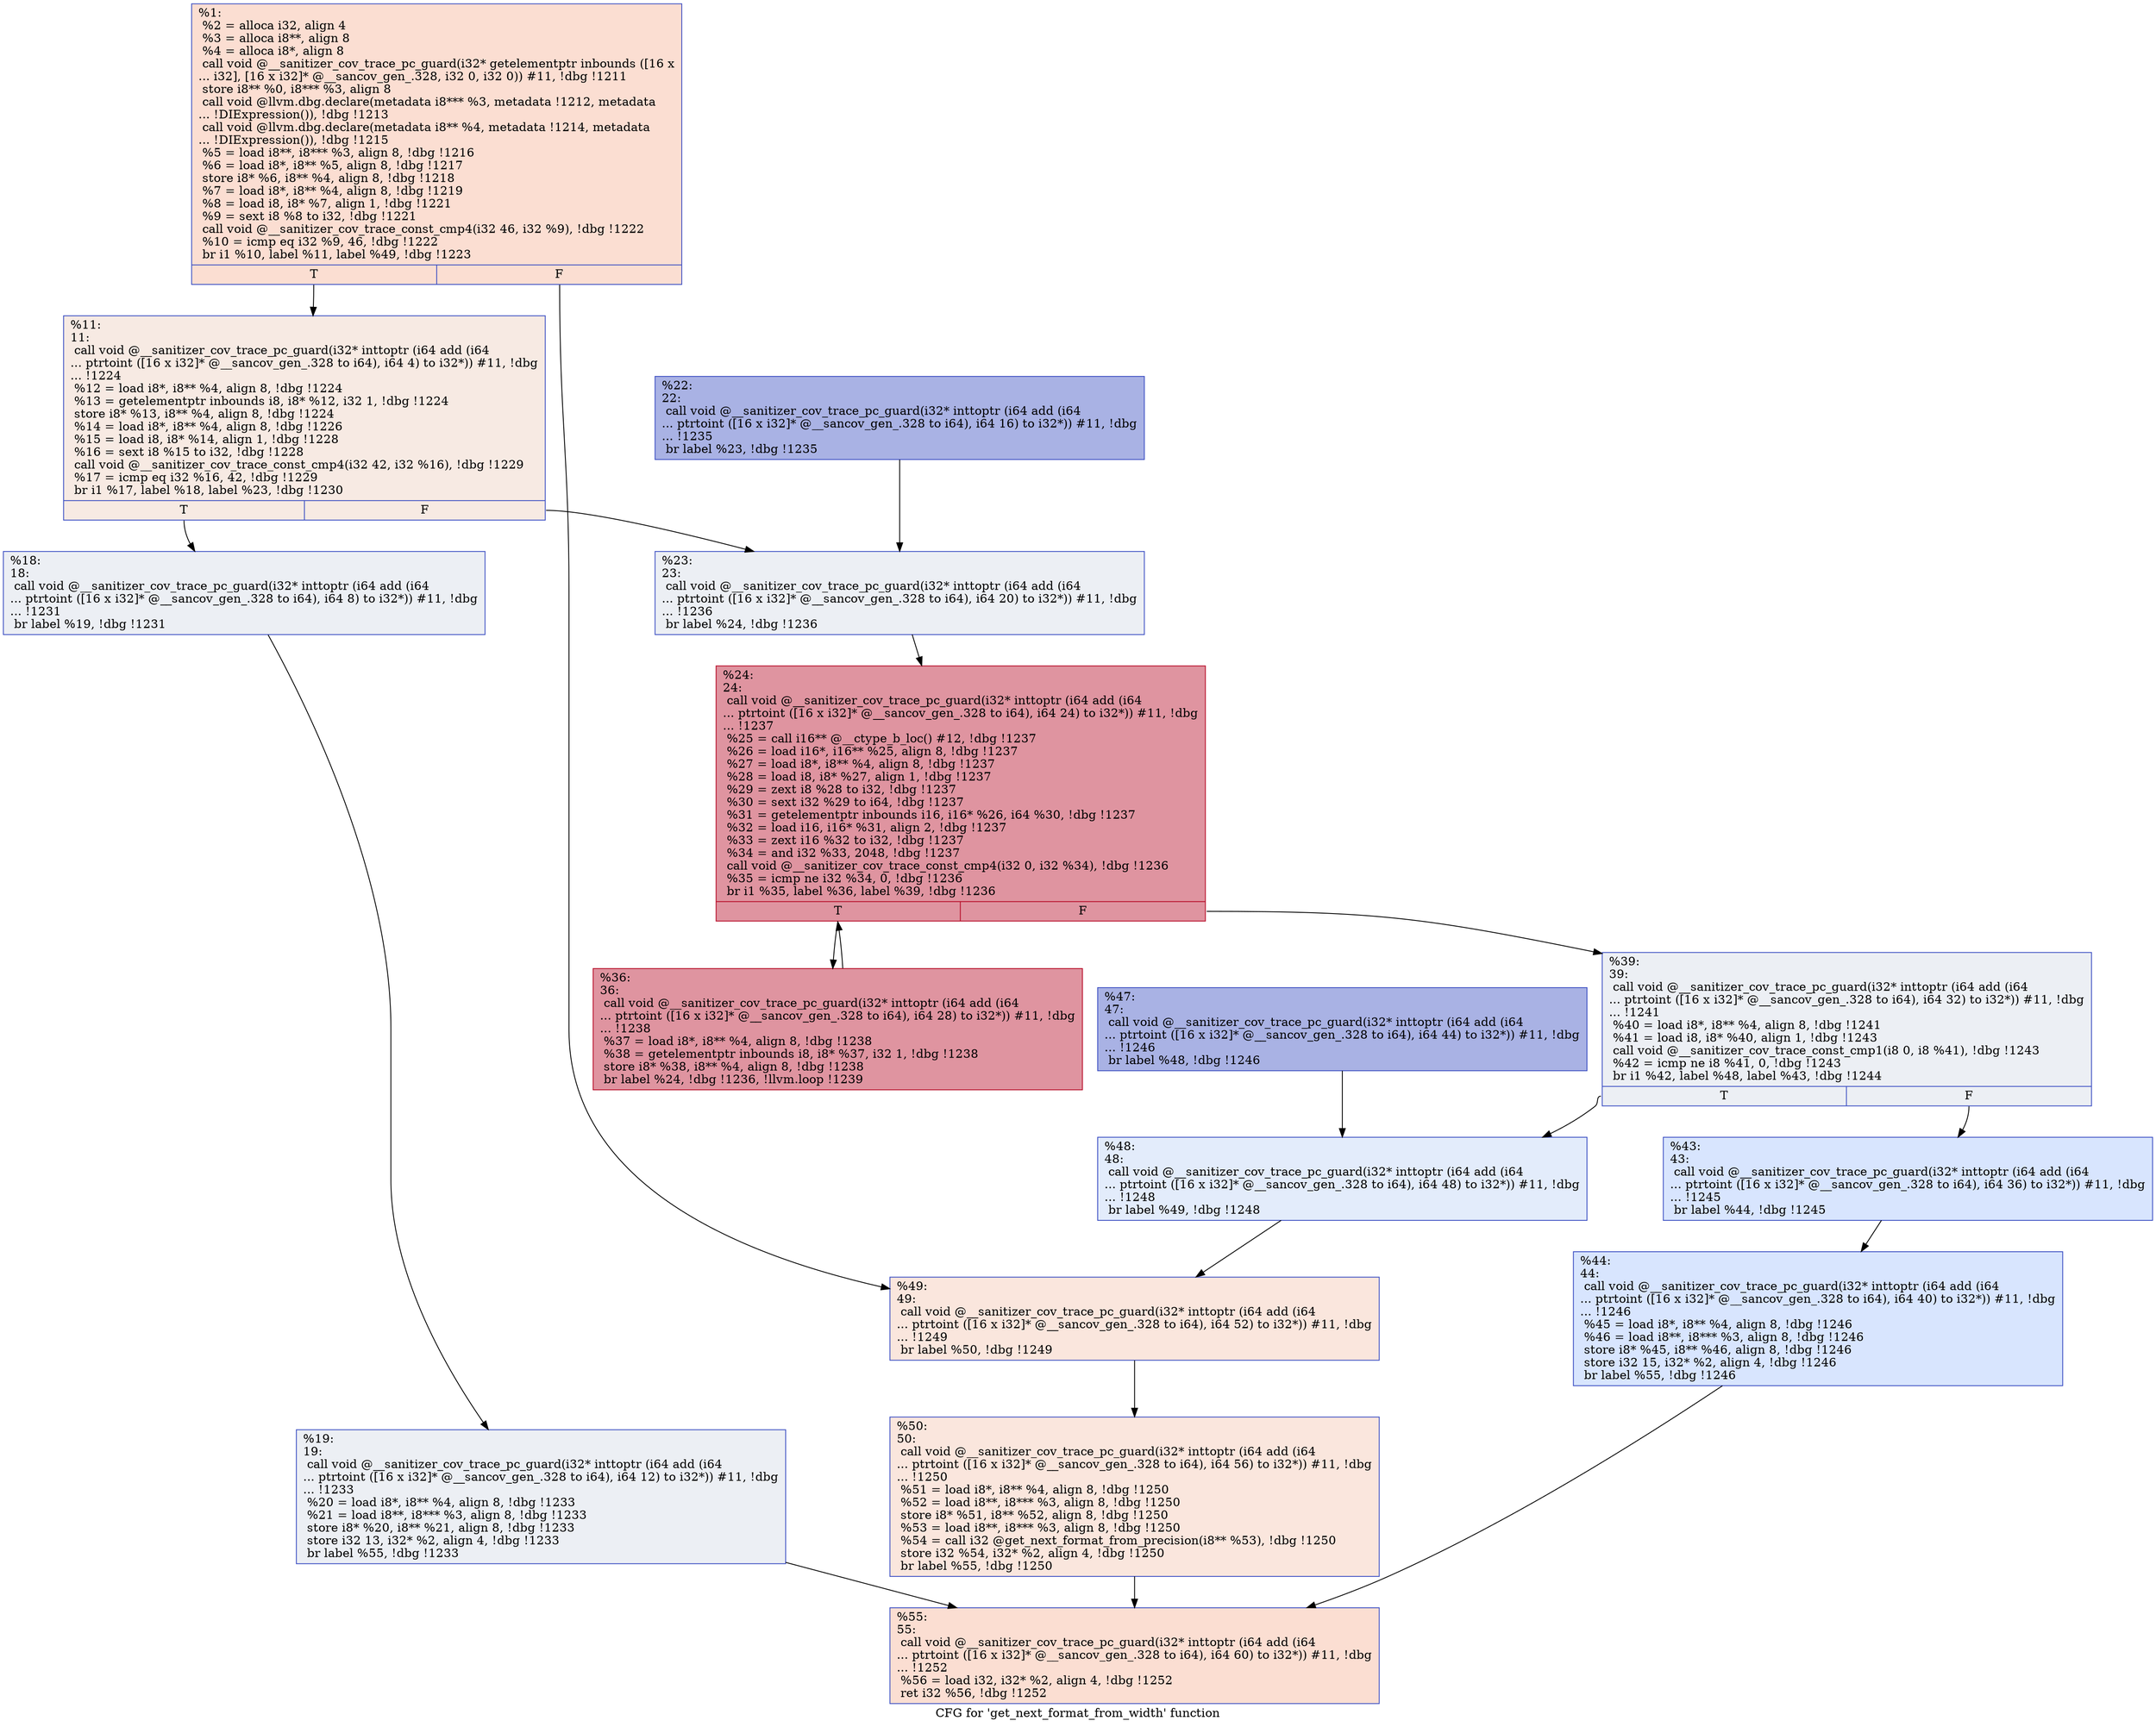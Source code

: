 digraph "CFG for 'get_next_format_from_width' function" {
	label="CFG for 'get_next_format_from_width' function";

	Node0x5555560041d0 [shape=record,color="#3d50c3ff", style=filled, fillcolor="#f7b59970",label="{%1:\l  %2 = alloca i32, align 4\l  %3 = alloca i8**, align 8\l  %4 = alloca i8*, align 8\l  call void @__sanitizer_cov_trace_pc_guard(i32* getelementptr inbounds ([16 x\l... i32], [16 x i32]* @__sancov_gen_.328, i32 0, i32 0)) #11, !dbg !1211\l  store i8** %0, i8*** %3, align 8\l  call void @llvm.dbg.declare(metadata i8*** %3, metadata !1212, metadata\l... !DIExpression()), !dbg !1213\l  call void @llvm.dbg.declare(metadata i8** %4, metadata !1214, metadata\l... !DIExpression()), !dbg !1215\l  %5 = load i8**, i8*** %3, align 8, !dbg !1216\l  %6 = load i8*, i8** %5, align 8, !dbg !1217\l  store i8* %6, i8** %4, align 8, !dbg !1218\l  %7 = load i8*, i8** %4, align 8, !dbg !1219\l  %8 = load i8, i8* %7, align 1, !dbg !1221\l  %9 = sext i8 %8 to i32, !dbg !1221\l  call void @__sanitizer_cov_trace_const_cmp4(i32 46, i32 %9), !dbg !1222\l  %10 = icmp eq i32 %9, 46, !dbg !1222\l  br i1 %10, label %11, label %49, !dbg !1223\l|{<s0>T|<s1>F}}"];
	Node0x5555560041d0:s0 -> Node0x5555560042e0;
	Node0x5555560041d0:s1 -> Node0x5555560046a0;
	Node0x5555560042e0 [shape=record,color="#3d50c3ff", style=filled, fillcolor="#eed0c070",label="{%11:\l11:                                               \l  call void @__sanitizer_cov_trace_pc_guard(i32* inttoptr (i64 add (i64\l... ptrtoint ([16 x i32]* @__sancov_gen_.328 to i64), i64 4) to i32*)) #11, !dbg\l... !1224\l  %12 = load i8*, i8** %4, align 8, !dbg !1224\l  %13 = getelementptr inbounds i8, i8* %12, i32 1, !dbg !1224\l  store i8* %13, i8** %4, align 8, !dbg !1224\l  %14 = load i8*, i8** %4, align 8, !dbg !1226\l  %15 = load i8, i8* %14, align 1, !dbg !1228\l  %16 = sext i8 %15 to i32, !dbg !1228\l  call void @__sanitizer_cov_trace_const_cmp4(i32 42, i32 %16), !dbg !1229\l  %17 = icmp eq i32 %16, 42, !dbg !1229\l  br i1 %17, label %18, label %23, !dbg !1230\l|{<s0>T|<s1>F}}"];
	Node0x5555560042e0:s0 -> Node0x555556004330;
	Node0x5555560042e0:s1 -> Node0x555556004420;
	Node0x555556004330 [shape=record,color="#3d50c3ff", style=filled, fillcolor="#d4dbe670",label="{%18:\l18:                                               \l  call void @__sanitizer_cov_trace_pc_guard(i32* inttoptr (i64 add (i64\l... ptrtoint ([16 x i32]* @__sancov_gen_.328 to i64), i64 8) to i32*)) #11, !dbg\l... !1231\l  br label %19, !dbg !1231\l}"];
	Node0x555556004330 -> Node0x555556004380;
	Node0x555556004380 [shape=record,color="#3d50c3ff", style=filled, fillcolor="#d4dbe670",label="{%19:\l19:                                               \l  call void @__sanitizer_cov_trace_pc_guard(i32* inttoptr (i64 add (i64\l... ptrtoint ([16 x i32]* @__sancov_gen_.328 to i64), i64 12) to i32*)) #11, !dbg\l... !1233\l  %20 = load i8*, i8** %4, align 8, !dbg !1233\l  %21 = load i8**, i8*** %3, align 8, !dbg !1233\l  store i8* %20, i8** %21, align 8, !dbg !1233\l  store i32 13, i32* %2, align 4, !dbg !1233\l  br label %55, !dbg !1233\l}"];
	Node0x555556004380 -> Node0x555556004740;
	Node0x5555560043d0 [shape=record,color="#3d50c3ff", style=filled, fillcolor="#3d50c370",label="{%22:\l22:                                               \l  call void @__sanitizer_cov_trace_pc_guard(i32* inttoptr (i64 add (i64\l... ptrtoint ([16 x i32]* @__sancov_gen_.328 to i64), i64 16) to i32*)) #11, !dbg\l... !1235\l  br label %23, !dbg !1235\l}"];
	Node0x5555560043d0 -> Node0x555556004420;
	Node0x555556004420 [shape=record,color="#3d50c3ff", style=filled, fillcolor="#d4dbe670",label="{%23:\l23:                                               \l  call void @__sanitizer_cov_trace_pc_guard(i32* inttoptr (i64 add (i64\l... ptrtoint ([16 x i32]* @__sancov_gen_.328 to i64), i64 20) to i32*)) #11, !dbg\l... !1236\l  br label %24, !dbg !1236\l}"];
	Node0x555556004420 -> Node0x555556004470;
	Node0x555556004470 [shape=record,color="#b70d28ff", style=filled, fillcolor="#b70d2870",label="{%24:\l24:                                               \l  call void @__sanitizer_cov_trace_pc_guard(i32* inttoptr (i64 add (i64\l... ptrtoint ([16 x i32]* @__sancov_gen_.328 to i64), i64 24) to i32*)) #11, !dbg\l... !1237\l  %25 = call i16** @__ctype_b_loc() #12, !dbg !1237\l  %26 = load i16*, i16** %25, align 8, !dbg !1237\l  %27 = load i8*, i8** %4, align 8, !dbg !1237\l  %28 = load i8, i8* %27, align 1, !dbg !1237\l  %29 = zext i8 %28 to i32, !dbg !1237\l  %30 = sext i32 %29 to i64, !dbg !1237\l  %31 = getelementptr inbounds i16, i16* %26, i64 %30, !dbg !1237\l  %32 = load i16, i16* %31, align 2, !dbg !1237\l  %33 = zext i16 %32 to i32, !dbg !1237\l  %34 = and i32 %33, 2048, !dbg !1237\l  call void @__sanitizer_cov_trace_const_cmp4(i32 0, i32 %34), !dbg !1236\l  %35 = icmp ne i32 %34, 0, !dbg !1236\l  br i1 %35, label %36, label %39, !dbg !1236\l|{<s0>T|<s1>F}}"];
	Node0x555556004470:s0 -> Node0x5555560044c0;
	Node0x555556004470:s1 -> Node0x555556004510;
	Node0x5555560044c0 [shape=record,color="#b70d28ff", style=filled, fillcolor="#b70d2870",label="{%36:\l36:                                               \l  call void @__sanitizer_cov_trace_pc_guard(i32* inttoptr (i64 add (i64\l... ptrtoint ([16 x i32]* @__sancov_gen_.328 to i64), i64 28) to i32*)) #11, !dbg\l... !1238\l  %37 = load i8*, i8** %4, align 8, !dbg !1238\l  %38 = getelementptr inbounds i8, i8* %37, i32 1, !dbg !1238\l  store i8* %38, i8** %4, align 8, !dbg !1238\l  br label %24, !dbg !1236, !llvm.loop !1239\l}"];
	Node0x5555560044c0 -> Node0x555556004470;
	Node0x555556004510 [shape=record,color="#3d50c3ff", style=filled, fillcolor="#d4dbe670",label="{%39:\l39:                                               \l  call void @__sanitizer_cov_trace_pc_guard(i32* inttoptr (i64 add (i64\l... ptrtoint ([16 x i32]* @__sancov_gen_.328 to i64), i64 32) to i32*)) #11, !dbg\l... !1241\l  %40 = load i8*, i8** %4, align 8, !dbg !1241\l  %41 = load i8, i8* %40, align 1, !dbg !1243\l  call void @__sanitizer_cov_trace_const_cmp1(i8 0, i8 %41), !dbg !1243\l  %42 = icmp ne i8 %41, 0, !dbg !1243\l  br i1 %42, label %48, label %43, !dbg !1244\l|{<s0>T|<s1>F}}"];
	Node0x555556004510:s0 -> Node0x555556004650;
	Node0x555556004510:s1 -> Node0x555556004560;
	Node0x555556004560 [shape=record,color="#3d50c3ff", style=filled, fillcolor="#a7c5fe70",label="{%43:\l43:                                               \l  call void @__sanitizer_cov_trace_pc_guard(i32* inttoptr (i64 add (i64\l... ptrtoint ([16 x i32]* @__sancov_gen_.328 to i64), i64 36) to i32*)) #11, !dbg\l... !1245\l  br label %44, !dbg !1245\l}"];
	Node0x555556004560 -> Node0x5555560045b0;
	Node0x5555560045b0 [shape=record,color="#3d50c3ff", style=filled, fillcolor="#a7c5fe70",label="{%44:\l44:                                               \l  call void @__sanitizer_cov_trace_pc_guard(i32* inttoptr (i64 add (i64\l... ptrtoint ([16 x i32]* @__sancov_gen_.328 to i64), i64 40) to i32*)) #11, !dbg\l... !1246\l  %45 = load i8*, i8** %4, align 8, !dbg !1246\l  %46 = load i8**, i8*** %3, align 8, !dbg !1246\l  store i8* %45, i8** %46, align 8, !dbg !1246\l  store i32 15, i32* %2, align 4, !dbg !1246\l  br label %55, !dbg !1246\l}"];
	Node0x5555560045b0 -> Node0x555556004740;
	Node0x555556004600 [shape=record,color="#3d50c3ff", style=filled, fillcolor="#3d50c370",label="{%47:\l47:                                               \l  call void @__sanitizer_cov_trace_pc_guard(i32* inttoptr (i64 add (i64\l... ptrtoint ([16 x i32]* @__sancov_gen_.328 to i64), i64 44) to i32*)) #11, !dbg\l... !1246\l  br label %48, !dbg !1246\l}"];
	Node0x555556004600 -> Node0x555556004650;
	Node0x555556004650 [shape=record,color="#3d50c3ff", style=filled, fillcolor="#bfd3f670",label="{%48:\l48:                                               \l  call void @__sanitizer_cov_trace_pc_guard(i32* inttoptr (i64 add (i64\l... ptrtoint ([16 x i32]* @__sancov_gen_.328 to i64), i64 48) to i32*)) #11, !dbg\l... !1248\l  br label %49, !dbg !1248\l}"];
	Node0x555556004650 -> Node0x5555560046a0;
	Node0x5555560046a0 [shape=record,color="#3d50c3ff", style=filled, fillcolor="#f3c7b170",label="{%49:\l49:                                               \l  call void @__sanitizer_cov_trace_pc_guard(i32* inttoptr (i64 add (i64\l... ptrtoint ([16 x i32]* @__sancov_gen_.328 to i64), i64 52) to i32*)) #11, !dbg\l... !1249\l  br label %50, !dbg !1249\l}"];
	Node0x5555560046a0 -> Node0x5555560046f0;
	Node0x5555560046f0 [shape=record,color="#3d50c3ff", style=filled, fillcolor="#f3c7b170",label="{%50:\l50:                                               \l  call void @__sanitizer_cov_trace_pc_guard(i32* inttoptr (i64 add (i64\l... ptrtoint ([16 x i32]* @__sancov_gen_.328 to i64), i64 56) to i32*)) #11, !dbg\l... !1250\l  %51 = load i8*, i8** %4, align 8, !dbg !1250\l  %52 = load i8**, i8*** %3, align 8, !dbg !1250\l  store i8* %51, i8** %52, align 8, !dbg !1250\l  %53 = load i8**, i8*** %3, align 8, !dbg !1250\l  %54 = call i32 @get_next_format_from_precision(i8** %53), !dbg !1250\l  store i32 %54, i32* %2, align 4, !dbg !1250\l  br label %55, !dbg !1250\l}"];
	Node0x5555560046f0 -> Node0x555556004740;
	Node0x555556004740 [shape=record,color="#3d50c3ff", style=filled, fillcolor="#f7b59970",label="{%55:\l55:                                               \l  call void @__sanitizer_cov_trace_pc_guard(i32* inttoptr (i64 add (i64\l... ptrtoint ([16 x i32]* @__sancov_gen_.328 to i64), i64 60) to i32*)) #11, !dbg\l... !1252\l  %56 = load i32, i32* %2, align 4, !dbg !1252\l  ret i32 %56, !dbg !1252\l}"];
}
